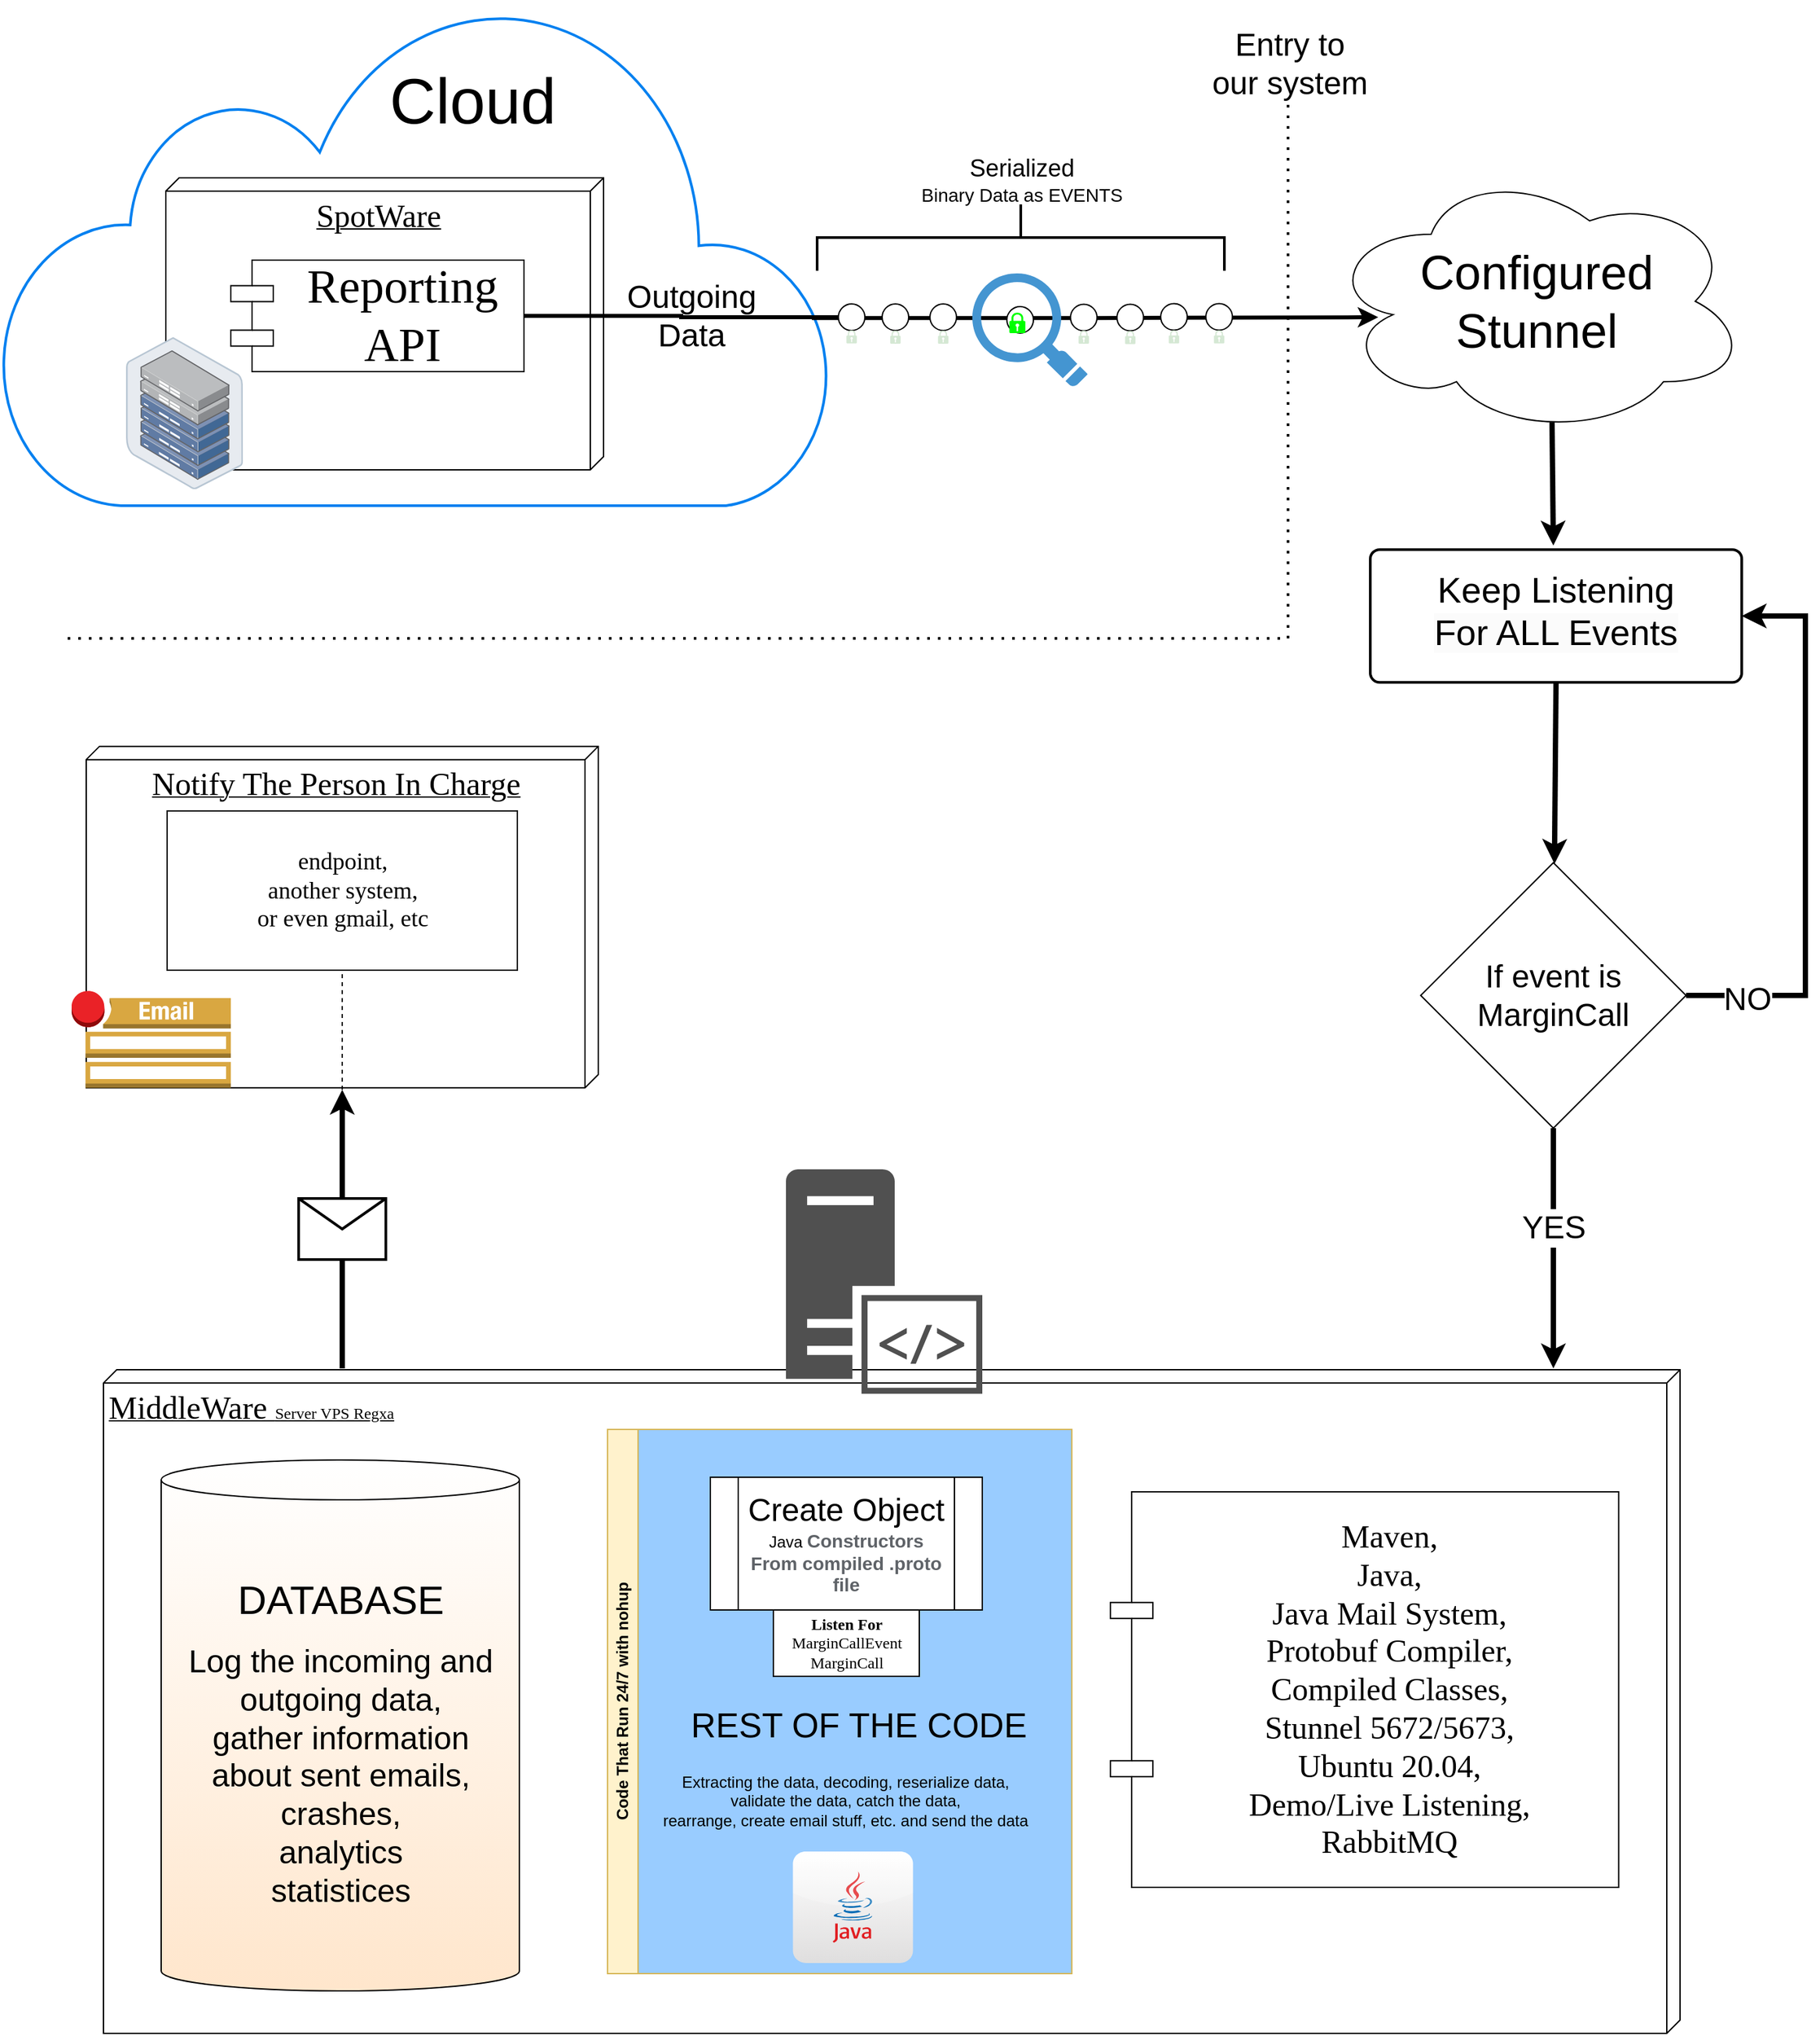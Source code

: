 <mxfile version="22.1.21" type="github">
  <diagram name="Page-1" id="5f0bae14-7c28-e335-631c-24af17079c00">
    <mxGraphModel dx="3754" dy="2357" grid="1" gridSize="10" guides="1" tooltips="1" connect="1" arrows="1" fold="1" page="1" pageScale="1" pageWidth="1654" pageHeight="1169" background="none" math="0" shadow="0">
      <root>
        <mxCell id="0" />
        <mxCell id="1" parent="0" />
        <mxCell id="39150e848f15840c-3" value="&lt;font style=&quot;font-size: 24px;&quot;&gt;MiddleWare &lt;/font&gt;Server VPS Regxa" style="verticalAlign=top;align=left;spacingTop=8;spacingLeft=2;spacingRight=12;shape=cube;size=10;direction=south;fontStyle=4;html=1;rounded=0;shadow=0;comic=0;labelBackgroundColor=none;strokeWidth=1;fontFamily=Verdana;fontSize=12" parent="1" vertex="1">
          <mxGeometry x="-483" y="1001.02" width="1188.5" height="500" as="geometry" />
        </mxCell>
        <mxCell id="8QEgMLqhfqmSk67ohwxv-77" value="" style="rounded=1;whiteSpace=wrap;html=1;absoluteArcSize=1;arcSize=14;strokeWidth=2;" vertex="1" parent="1">
          <mxGeometry x="472" y="383.07" width="280" height="100" as="geometry" />
        </mxCell>
        <mxCell id="8QEgMLqhfqmSk67ohwxv-10" value="" style="html=1;verticalLabelPosition=bottom;align=center;labelBackgroundColor=#ffffff;verticalAlign=top;strokeWidth=2;strokeColor=#0080F0;shadow=0;dashed=0;shape=mxgraph.ios7.icons.cloud;" vertex="1" parent="1">
          <mxGeometry x="-560" y="-30" width="626.67" height="380" as="geometry" />
        </mxCell>
        <mxCell id="wri180PLoIIAqy83a-aI-10" value="Code That Run 24/7 with nohup" style="swimlane;horizontal=0;whiteSpace=wrap;html=1;fillColor=#fff2cc;strokeColor=#d6b656;gradientColor=none;swimlaneFillColor=#99CCFF;" parent="1" vertex="1">
          <mxGeometry x="-103" y="1046.02" width="350" height="410" as="geometry" />
        </mxCell>
        <mxCell id="wri180PLoIIAqy83a-aI-11" value="&lt;font style=&quot;font-size: 26px;&quot;&gt;REST OF THE CODE&lt;/font&gt;" style="text;html=1;align=center;verticalAlign=middle;resizable=0;points=[];autosize=1;strokeColor=none;fillColor=none;" parent="wri180PLoIIAqy83a-aI-10" vertex="1">
          <mxGeometry x="49" y="203" width="280" height="40" as="geometry" />
        </mxCell>
        <mxCell id="wri180PLoIIAqy83a-aI-12" value="Extracting the data, decoding, reserialize data, &lt;br&gt;validate the data, catch the data,&lt;br&gt;rearrange, create email stuff, etc. and send the data" style="text;html=1;align=center;verticalAlign=middle;resizable=0;points=[];autosize=1;strokeColor=none;fillColor=none;" parent="wri180PLoIIAqy83a-aI-10" vertex="1">
          <mxGeometry x="29" y="250" width="300" height="60" as="geometry" />
        </mxCell>
        <mxCell id="wri180PLoIIAqy83a-aI-30" value="" style="dashed=0;outlineConnect=0;html=1;align=center;labelPosition=center;verticalLabelPosition=bottom;verticalAlign=top;shape=mxgraph.webicons.java;gradientColor=#DFDEDE" parent="wri180PLoIIAqy83a-aI-10" vertex="1">
          <mxGeometry x="139.75" y="317.98" width="90.5" height="83.98" as="geometry" />
        </mxCell>
        <mxCell id="39150e848f15840c-1" value="&lt;span style=&quot;font-size: 24px;&quot;&gt;SpotWare&lt;/span&gt;" style="verticalAlign=top;align=center;spacingTop=8;spacingLeft=2;spacingRight=12;shape=cube;size=10;direction=south;fontStyle=4;html=1;rounded=0;shadow=0;comic=0;labelBackgroundColor=none;strokeWidth=1;fontFamily=Verdana;fontSize=12" parent="1" vertex="1">
          <mxGeometry x="-436" y="103" width="330" height="220" as="geometry" />
        </mxCell>
        <mxCell id="39150e848f15840c-2" value="&lt;font style=&quot;font-size: 24px;&quot;&gt;Notify The Person In Charge&lt;/font&gt;" style="verticalAlign=top;align=center;spacingTop=8;spacingLeft=2;spacingRight=12;shape=cube;size=10;direction=south;fontStyle=4;html=1;rounded=0;shadow=0;comic=0;labelBackgroundColor=none;strokeWidth=1;fontFamily=Verdana;fontSize=12" parent="1" vertex="1">
          <mxGeometry x="-496" y="531.33" width="386" height="257.33" as="geometry" />
        </mxCell>
        <mxCell id="39150e848f15840c-5" value="&lt;font style=&quot;font-size: 36px;&quot;&gt;Reporting&lt;br&gt;API&lt;/font&gt;" style="shape=component;align=center;spacingLeft=36;rounded=0;shadow=0;comic=0;labelBackgroundColor=none;strokeWidth=1;fontFamily=Verdana;fontSize=12;html=1;" parent="1" vertex="1">
          <mxGeometry x="-387" y="165" width="221" height="84" as="geometry" />
        </mxCell>
        <mxCell id="39150e848f15840c-8" value="&lt;font style=&quot;font-size: 18px;&quot;&gt;endpoint,&lt;br&gt;another system,&lt;br&gt;or even gmail, etc&lt;/font&gt;" style="html=1;rounded=0;shadow=0;comic=0;labelBackgroundColor=none;strokeWidth=1;fontFamily=Verdana;fontSize=12;align=center;" parent="1" vertex="1">
          <mxGeometry x="-435" y="580" width="264.01" height="120" as="geometry" />
        </mxCell>
        <mxCell id="39150e848f15840c-10" value="&lt;font style=&quot;font-size: 24px;&quot;&gt;Maven,&lt;br&gt;Java,&lt;br&gt;Java Mail System,&lt;br&gt;Protobuf Compiler,&lt;br&gt;Compiled Classes,&lt;br&gt;Stunnel 5672/5673,&lt;br&gt;Ubuntu 20.04,&lt;br&gt;Demo/Live Listening,&lt;br&gt;RabbitMQ&lt;/font&gt;" style="shape=component;align=center;spacingLeft=36;rounded=0;shadow=0;comic=0;labelBackgroundColor=none;strokeWidth=1;fontFamily=Verdana;fontSize=12;html=1;" parent="1" vertex="1">
          <mxGeometry x="276.1" y="1093.02" width="383.14" height="298" as="geometry" />
        </mxCell>
        <mxCell id="39150e848f15840c-12" style="edgeStyle=none;rounded=0;html=1;dashed=1;labelBackgroundColor=none;startArrow=none;startFill=0;startSize=8;endArrow=none;endFill=0;endSize=16;fontFamily=Verdana;fontSize=12;entryX=0.5;entryY=1;entryDx=0;entryDy=0;" parent="1" target="39150e848f15840c-8" edge="1">
          <mxGeometry relative="1" as="geometry">
            <mxPoint x="-303" y="790" as="sourcePoint" />
            <mxPoint x="-303" y="720" as="targetPoint" />
          </mxGeometry>
        </mxCell>
        <mxCell id="39150e848f15840c-14" style="edgeStyle=elbowEdgeStyle;rounded=0;html=1;labelBackgroundColor=none;startArrow=none;startFill=0;startSize=8;endArrow=none;endFill=0;endSize=16;fontFamily=Verdana;fontSize=12;strokeWidth=3;" parent="1" source="39150e848f15840c-6" target="39150e848f15840c-5" edge="1">
          <mxGeometry relative="1" as="geometry" />
        </mxCell>
        <mxCell id="wri180PLoIIAqy83a-aI-6" value="&lt;b&gt;Listen For &lt;/b&gt;&lt;br&gt;MarginCallEvent&lt;br&gt;MarginCall" style="html=1;rounded=0;shadow=0;comic=0;labelBackgroundColor=none;strokeWidth=1;fontFamily=Verdana;fontSize=12;align=center;" parent="1" vertex="1">
          <mxGeometry x="22" y="1182.02" width="110" height="50" as="geometry" />
        </mxCell>
        <mxCell id="wri180PLoIIAqy83a-aI-9" value="&lt;font style=&quot;font-size: 24px;&quot;&gt;Create Object&lt;/font&gt; Java&amp;nbsp;&lt;span style=&quot;font-weight: bold; color: rgb(95, 99, 104); font-family: arial, sans-serif; font-size: 14px; text-align: left; background-color: rgb(255, 255, 255);&quot;&gt;Constructors&lt;br&gt;From compiled .proto&lt;br&gt;file&lt;br&gt;&lt;/span&gt;" style="shape=process;whiteSpace=wrap;html=1;backgroundOutline=1;" parent="1" vertex="1">
          <mxGeometry x="-25.5" y="1082.02" width="205" height="100" as="geometry" />
        </mxCell>
        <mxCell id="wri180PLoIIAqy83a-aI-13" value="&lt;font style=&quot;&quot;&gt;&lt;font style=&quot;font-size: 30px;&quot;&gt;DATABASE&lt;br&gt;&lt;/font&gt;&lt;br&gt;&lt;font style=&quot;font-size: 24px;&quot;&gt;Log the incoming and outgoing data,&lt;br&gt;gather information&lt;br&gt;about sent emails,&lt;br&gt;crashes,&lt;br&gt;analytics&lt;br&gt;statistices&lt;/font&gt;&lt;/font&gt;" style="shape=cylinder3;whiteSpace=wrap;html=1;boundedLbl=1;backgroundOutline=1;size=15;gradientColor=#FFE6CC;" parent="1" vertex="1">
          <mxGeometry x="-439.5" y="1069" width="270" height="400" as="geometry" />
        </mxCell>
        <mxCell id="wri180PLoIIAqy83a-aI-18" value="&lt;font style=&quot;font-size: 36px;&quot;&gt;Configured&lt;br&gt;Stunnel&lt;/font&gt;" style="ellipse;shape=cloud;whiteSpace=wrap;html=1;" parent="1" vertex="1">
          <mxGeometry x="438.23" y="95" width="318.54" height="202" as="geometry" />
        </mxCell>
        <mxCell id="wri180PLoIIAqy83a-aI-25" value="" style="image;points=[];aspect=fixed;html=1;align=center;shadow=0;dashed=0;image=img/lib/allied_telesis/storage/Datacenter_Server_Half_Rack_ToR.svg;" parent="1" vertex="1">
          <mxGeometry x="-466" y="223" width="88.2" height="114.6" as="geometry" />
        </mxCell>
        <mxCell id="wri180PLoIIAqy83a-aI-26" value="" style="outlineConnect=0;dashed=0;verticalLabelPosition=bottom;verticalAlign=top;align=center;html=1;shape=mxgraph.aws3.email_notification;fillColor=#D9A741;gradientColor=none;" parent="1" vertex="1">
          <mxGeometry x="-507" y="715.59" width="120" height="73.07" as="geometry" />
        </mxCell>
        <mxCell id="8QEgMLqhfqmSk67ohwxv-3" style="edgeStyle=orthogonalEdgeStyle;rounded=0;orthogonalLoop=1;jettySize=auto;html=1;exitX=0.975;exitY=0.628;exitDx=0;exitDy=0;strokeWidth=3;exitPerimeter=0;" edge="1" parent="1" source="8QEgMLqhfqmSk67ohwxv-10">
          <mxGeometry relative="1" as="geometry">
            <mxPoint x="478" y="208" as="targetPoint" />
            <Array as="points">
              <mxPoint x="267" y="209" />
            </Array>
          </mxGeometry>
        </mxCell>
        <mxCell id="8QEgMLqhfqmSk67ohwxv-4" value="&lt;font style=&quot;font-size: 24px;&quot;&gt;Outgoing&lt;br&gt;Data&lt;/font&gt;" style="text;html=1;align=center;verticalAlign=middle;resizable=0;points=[];autosize=1;strokeColor=none;fillColor=none;rotation=0;" vertex="1" parent="1">
          <mxGeometry x="-100" y="172" width="120" height="70" as="geometry" />
        </mxCell>
        <mxCell id="8QEgMLqhfqmSk67ohwxv-11" value="&lt;font style=&quot;font-size: 48px;&quot;&gt;Cloud&lt;/font&gt;" style="text;html=1;align=center;verticalAlign=middle;resizable=0;points=[];autosize=1;strokeColor=none;fillColor=none;" vertex="1" parent="1">
          <mxGeometry x="-280" y="10" width="150" height="70" as="geometry" />
        </mxCell>
        <mxCell id="8QEgMLqhfqmSk67ohwxv-19" value="" style="ellipse;whiteSpace=wrap;html=1;rounded=0;shadow=0;comic=0;labelBackgroundColor=none;strokeWidth=1;fontFamily=Verdana;fontSize=12;align=center;" vertex="1" parent="1">
          <mxGeometry x="198.04" y="200" width="20" height="20" as="geometry" />
        </mxCell>
        <mxCell id="8QEgMLqhfqmSk67ohwxv-20" value="" style="shape=image;html=1;verticalAlign=top;verticalLabelPosition=bottom;labelBackgroundColor=#ffffff;imageAspect=0;aspect=fixed;image=https://cdn3.iconfinder.com/data/icons/webdesigncreative/free_icons_64x64_png/Binary-words.png" vertex="1" parent="1">
          <mxGeometry x="194.04" y="196" width="28" height="28" as="geometry" />
        </mxCell>
        <mxCell id="8QEgMLqhfqmSk67ohwxv-26" value="" style="endArrow=classic;html=1;rounded=0;strokeWidth=4;" edge="1" parent="1">
          <mxGeometry relative="1" as="geometry">
            <mxPoint x="-303" y="1000" as="sourcePoint" />
            <mxPoint x="-303" y="790" as="targetPoint" />
          </mxGeometry>
        </mxCell>
        <mxCell id="8QEgMLqhfqmSk67ohwxv-27" value="" style="shape=message;html=1;outlineConnect=0;strokeWidth=2;" vertex="1" parent="8QEgMLqhfqmSk67ohwxv-26">
          <mxGeometry width="65.71" height="46" relative="1" as="geometry">
            <mxPoint x="-32.86" y="-23" as="offset" />
          </mxGeometry>
        </mxCell>
        <mxCell id="8QEgMLqhfqmSk67ohwxv-15" value="" style="shape=image;html=1;verticalAlign=top;verticalLabelPosition=bottom;labelBackgroundColor=#ffffff;imageAspect=0;aspect=fixed;image=https://cdn1.iconfinder.com/data/icons/nuvola2/128x128/mimetypes/binary.png" vertex="1" parent="1">
          <mxGeometry x="189.92" y="192" width="32" height="32" as="geometry" />
        </mxCell>
        <mxCell id="8QEgMLqhfqmSk67ohwxv-16" value="" style="shadow=0;dashed=0;html=1;strokeColor=none;fillColor=#4495D1;labelPosition=center;verticalLabelPosition=bottom;verticalAlign=top;align=center;outlineConnect=0;shape=mxgraph.veeam.magnifying_glass;pointerEvents=1;" vertex="1" parent="1">
          <mxGeometry x="172" y="175" width="86.85" height="85.6" as="geometry" />
        </mxCell>
        <mxCell id="8QEgMLqhfqmSk67ohwxv-32" value="" style="strokeWidth=2;html=1;shape=mxgraph.flowchart.annotation_2;align=left;labelPosition=right;pointerEvents=1;rotation=90;" vertex="1" parent="1">
          <mxGeometry x="183.5" y="-5.5" width="50" height="307" as="geometry" />
        </mxCell>
        <mxCell id="8QEgMLqhfqmSk67ohwxv-33" value="&lt;font style=&quot;font-size: 18px;&quot;&gt;Serialized&lt;/font&gt;&lt;br&gt;&lt;font style=&quot;font-size: 14px;&quot;&gt;Binary Data as EVENTS&lt;/font&gt;" style="text;html=1;align=center;verticalAlign=middle;resizable=0;points=[];autosize=1;strokeColor=none;fillColor=none;" vertex="1" parent="1">
          <mxGeometry x="118.5" y="80" width="180" height="50" as="geometry" />
        </mxCell>
        <mxCell id="8QEgMLqhfqmSk67ohwxv-34" value="" style="ellipse;whiteSpace=wrap;html=1;rounded=0;shadow=0;comic=0;labelBackgroundColor=none;strokeWidth=1;fontFamily=Verdana;fontSize=12;align=center;" vertex="1" parent="1">
          <mxGeometry x="246" y="198.25" width="20" height="20" as="geometry" />
        </mxCell>
        <mxCell id="8QEgMLqhfqmSk67ohwxv-35" value="" style="shape=image;html=1;verticalAlign=top;verticalLabelPosition=bottom;labelBackgroundColor=#ffffff;imageAspect=0;aspect=fixed;image=https://cdn3.iconfinder.com/data/icons/webdesigncreative/free_icons_64x64_png/Binary-words.png" vertex="1" parent="1">
          <mxGeometry x="242" y="194.25" width="28" height="28" as="geometry" />
        </mxCell>
        <mxCell id="8QEgMLqhfqmSk67ohwxv-36" value="" style="ellipse;whiteSpace=wrap;html=1;rounded=0;shadow=0;comic=0;labelBackgroundColor=none;strokeWidth=1;fontFamily=Verdana;fontSize=12;align=center;" vertex="1" parent="1">
          <mxGeometry x="281.04" y="198.25" width="20" height="20" as="geometry" />
        </mxCell>
        <mxCell id="8QEgMLqhfqmSk67ohwxv-37" value="" style="shape=image;html=1;verticalAlign=top;verticalLabelPosition=bottom;labelBackgroundColor=#ffffff;imageAspect=0;aspect=fixed;image=https://cdn3.iconfinder.com/data/icons/webdesigncreative/free_icons_64x64_png/Binary-words.png" vertex="1" parent="1">
          <mxGeometry x="279.29" y="196.5" width="23.5" height="23.5" as="geometry" />
        </mxCell>
        <mxCell id="8QEgMLqhfqmSk67ohwxv-38" value="" style="ellipse;whiteSpace=wrap;html=1;rounded=0;shadow=0;comic=0;labelBackgroundColor=none;strokeWidth=1;fontFamily=Verdana;fontSize=12;align=center;" vertex="1" parent="1">
          <mxGeometry x="314" y="197.75" width="20" height="20" as="geometry" />
        </mxCell>
        <mxCell id="8QEgMLqhfqmSk67ohwxv-39" value="" style="shape=image;html=1;verticalAlign=top;verticalLabelPosition=bottom;labelBackgroundColor=#ffffff;imageAspect=0;aspect=fixed;image=https://cdn3.iconfinder.com/data/icons/webdesigncreative/free_icons_64x64_png/Binary-words.png" vertex="1" parent="1">
          <mxGeometry x="310" y="193.75" width="28" height="28" as="geometry" />
        </mxCell>
        <mxCell id="8QEgMLqhfqmSk67ohwxv-40" value="" style="ellipse;whiteSpace=wrap;html=1;rounded=0;shadow=0;comic=0;labelBackgroundColor=none;strokeWidth=1;fontFamily=Verdana;fontSize=12;align=center;" vertex="1" parent="1">
          <mxGeometry x="348.04" y="197.75" width="20" height="20" as="geometry" />
        </mxCell>
        <mxCell id="8QEgMLqhfqmSk67ohwxv-41" value="" style="shape=image;html=1;verticalAlign=top;verticalLabelPosition=bottom;labelBackgroundColor=#ffffff;imageAspect=0;aspect=fixed;image=https://cdn3.iconfinder.com/data/icons/webdesigncreative/free_icons_64x64_png/Binary-words.png" vertex="1" parent="1">
          <mxGeometry x="344.04" y="193.75" width="28" height="28" as="geometry" />
        </mxCell>
        <mxCell id="8QEgMLqhfqmSk67ohwxv-42" value="" style="ellipse;whiteSpace=wrap;html=1;rounded=0;shadow=0;comic=0;labelBackgroundColor=none;strokeWidth=1;fontFamily=Verdana;fontSize=12;align=center;" vertex="1" parent="1">
          <mxGeometry x="104.0" y="198" width="20" height="20" as="geometry" />
        </mxCell>
        <mxCell id="8QEgMLqhfqmSk67ohwxv-43" value="" style="shape=image;html=1;verticalAlign=top;verticalLabelPosition=bottom;labelBackgroundColor=#ffffff;imageAspect=0;aspect=fixed;image=https://cdn3.iconfinder.com/data/icons/webdesigncreative/free_icons_64x64_png/Binary-words.png" vertex="1" parent="1">
          <mxGeometry x="100.0" y="194" width="28" height="28" as="geometry" />
        </mxCell>
        <mxCell id="8QEgMLqhfqmSk67ohwxv-44" value="" style="ellipse;whiteSpace=wrap;html=1;rounded=0;shadow=0;comic=0;labelBackgroundColor=none;strokeWidth=1;fontFamily=Verdana;fontSize=12;align=center;" vertex="1" parent="1">
          <mxGeometry x="140.04" y="198" width="20" height="20" as="geometry" />
        </mxCell>
        <mxCell id="8QEgMLqhfqmSk67ohwxv-45" value="" style="shape=image;html=1;verticalAlign=top;verticalLabelPosition=bottom;labelBackgroundColor=#ffffff;imageAspect=0;aspect=fixed;image=https://cdn3.iconfinder.com/data/icons/webdesigncreative/free_icons_64x64_png/Binary-words.png" vertex="1" parent="1">
          <mxGeometry x="136.04" y="194" width="28" height="28" as="geometry" />
        </mxCell>
        <mxCell id="8QEgMLqhfqmSk67ohwxv-52" value="" style="sketch=0;aspect=fixed;pointerEvents=1;shadow=0;dashed=0;html=1;strokeColor=none;labelPosition=center;verticalLabelPosition=bottom;verticalAlign=top;align=center;fillColor=#D5E8D4;shape=mxgraph.mscae.enterprise.lock" vertex="1" parent="1">
          <mxGeometry x="146.14" y="218" width="7.8" height="10" as="geometry" />
        </mxCell>
        <mxCell id="8QEgMLqhfqmSk67ohwxv-53" value="" style="sketch=0;aspect=fixed;pointerEvents=1;shadow=0;dashed=0;html=1;strokeColor=none;labelPosition=center;verticalLabelPosition=bottom;verticalAlign=top;align=center;fillColor=#D5E8D4;shape=mxgraph.mscae.enterprise.lock" vertex="1" parent="1">
          <mxGeometry x="252.1" y="218" width="7.8" height="10" as="geometry" />
        </mxCell>
        <mxCell id="8QEgMLqhfqmSk67ohwxv-54" value="" style="sketch=0;aspect=fixed;pointerEvents=1;shadow=0;dashed=0;html=1;strokeColor=none;labelPosition=center;verticalLabelPosition=bottom;verticalAlign=top;align=center;fillColor=#D5E8D4;shape=mxgraph.mscae.enterprise.lock" vertex="1" parent="1">
          <mxGeometry x="287.14" y="218.25" width="7.8" height="10" as="geometry" />
        </mxCell>
        <mxCell id="8QEgMLqhfqmSk67ohwxv-55" value="" style="sketch=0;aspect=fixed;pointerEvents=1;shadow=0;dashed=0;html=1;strokeColor=none;labelPosition=center;verticalLabelPosition=bottom;verticalAlign=top;align=center;fillColor=#D5E8D4;shape=mxgraph.mscae.enterprise.lock" vertex="1" parent="1">
          <mxGeometry x="320.1" y="217.75" width="7.8" height="10" as="geometry" />
        </mxCell>
        <mxCell id="8QEgMLqhfqmSk67ohwxv-56" value="" style="sketch=0;aspect=fixed;pointerEvents=1;shadow=0;dashed=0;html=1;strokeColor=none;labelPosition=center;verticalLabelPosition=bottom;verticalAlign=top;align=center;fillColor=#D5E8D4;shape=mxgraph.mscae.enterprise.lock" vertex="1" parent="1">
          <mxGeometry x="354.14" y="217.75" width="7.8" height="10" as="geometry" />
        </mxCell>
        <mxCell id="8QEgMLqhfqmSk67ohwxv-58" value="" style="sketch=0;aspect=fixed;pointerEvents=1;shadow=0;dashed=0;html=1;strokeColor=none;labelPosition=center;verticalLabelPosition=bottom;verticalAlign=top;align=center;fillColor=#00FF00;shape=mxgraph.mscae.enterprise.lock" vertex="1" parent="1">
          <mxGeometry x="199.88" y="204.5" width="12.09" height="15.5" as="geometry" />
        </mxCell>
        <mxCell id="39150e848f15840c-6" value="" style="ellipse;whiteSpace=wrap;html=1;rounded=0;shadow=0;comic=0;labelBackgroundColor=none;strokeWidth=1;fontFamily=Verdana;fontSize=12;align=center;" parent="1" vertex="1">
          <mxGeometry x="71" y="198" width="20" height="20" as="geometry" />
        </mxCell>
        <mxCell id="wri180PLoIIAqy83a-aI-20" value="" style="sketch=0;aspect=fixed;pointerEvents=1;shadow=0;dashed=0;html=1;strokeColor=none;labelPosition=center;verticalLabelPosition=bottom;verticalAlign=top;align=center;fillColor=#D5E8D4;shape=mxgraph.mscae.enterprise.lock" parent="1" vertex="1">
          <mxGeometry x="77.1" y="217.75" width="7.8" height="10" as="geometry" />
        </mxCell>
        <mxCell id="8QEgMLqhfqmSk67ohwxv-18" value="" style="shape=image;html=1;verticalAlign=top;verticalLabelPosition=bottom;labelBackgroundColor=#ffffff;imageAspect=0;aspect=fixed;image=https://cdn3.iconfinder.com/data/icons/webdesigncreative/free_icons_64x64_png/Binary-words.png" vertex="1" parent="1">
          <mxGeometry x="67" y="194" width="28" height="28" as="geometry" />
        </mxCell>
        <mxCell id="8QEgMLqhfqmSk67ohwxv-51" value="" style="sketch=0;aspect=fixed;pointerEvents=1;shadow=0;dashed=0;html=1;strokeColor=none;labelPosition=center;verticalLabelPosition=bottom;verticalAlign=top;align=center;fillColor=#D5E8D4;shape=mxgraph.mscae.enterprise.lock" vertex="1" parent="1">
          <mxGeometry x="110.1" y="218" width="7.8" height="10" as="geometry" />
        </mxCell>
        <mxCell id="8QEgMLqhfqmSk67ohwxv-59" value="" style="edgeStyle=none;orthogonalLoop=1;jettySize=auto;html=1;rounded=0;strokeWidth=4;exitX=0.5;exitY=1;exitDx=0;exitDy=0;" edge="1" parent="1" source="8QEgMLqhfqmSk67ohwxv-69">
          <mxGeometry width="100" relative="1" as="geometry">
            <mxPoint x="608.081" y="862.001" as="sourcePoint" />
            <mxPoint x="610" y="1000" as="targetPoint" />
            <Array as="points" />
          </mxGeometry>
        </mxCell>
        <mxCell id="8QEgMLqhfqmSk67ohwxv-72" value="&lt;font style=&quot;font-size: 24px;&quot;&gt;YES&lt;/font&gt;" style="edgeLabel;html=1;align=center;verticalAlign=middle;resizable=0;points=[];" vertex="1" connectable="0" parent="8QEgMLqhfqmSk67ohwxv-59">
          <mxGeometry x="-0.174" relative="1" as="geometry">
            <mxPoint as="offset" />
          </mxGeometry>
        </mxCell>
        <mxCell id="8QEgMLqhfqmSk67ohwxv-60" value="" style="endArrow=none;dashed=1;html=1;dashPattern=1 3;strokeWidth=2;rounded=0;" edge="1" parent="1">
          <mxGeometry width="50" height="50" relative="1" as="geometry">
            <mxPoint x="410" y="450" as="sourcePoint" />
            <mxPoint x="410" y="30" as="targetPoint" />
          </mxGeometry>
        </mxCell>
        <mxCell id="8QEgMLqhfqmSk67ohwxv-61" value="&lt;font style=&quot;font-size: 24px;&quot;&gt;Entry to&lt;br&gt;our system&lt;/font&gt;" style="edgeLabel;html=1;align=center;verticalAlign=middle;resizable=0;points=[];" vertex="1" connectable="0" parent="8QEgMLqhfqmSk67ohwxv-60">
          <mxGeometry x="0.824" relative="1" as="geometry">
            <mxPoint x="1" y="-50" as="offset" />
          </mxGeometry>
        </mxCell>
        <mxCell id="8QEgMLqhfqmSk67ohwxv-63" value="" style="pointerEvents=1;shadow=0;dashed=0;html=1;strokeColor=none;fillColor=#505050;labelPosition=center;verticalLabelPosition=bottom;verticalAlign=top;outlineConnect=0;align=center;shape=mxgraph.office.servers.server_side_code;gradientColor=none;" vertex="1" parent="1">
          <mxGeometry x="31.5" y="850" width="148" height="169.14" as="geometry" />
        </mxCell>
        <mxCell id="8QEgMLqhfqmSk67ohwxv-70" value="" style="edgeStyle=none;orthogonalLoop=1;jettySize=auto;html=1;rounded=0;strokeWidth=4;exitX=0.5;exitY=1;exitDx=0;exitDy=0;" edge="1" parent="1" source="8QEgMLqhfqmSk67ohwxv-77" target="8QEgMLqhfqmSk67ohwxv-69">
          <mxGeometry width="100" relative="1" as="geometry">
            <mxPoint x="610.004" y="500" as="sourcePoint" />
            <mxPoint x="610" y="540" as="targetPoint" />
            <Array as="points" />
          </mxGeometry>
        </mxCell>
        <mxCell id="8QEgMLqhfqmSk67ohwxv-73" style="edgeStyle=orthogonalEdgeStyle;rounded=0;orthogonalLoop=1;jettySize=auto;html=1;exitX=1;exitY=0.5;exitDx=0;exitDy=0;entryX=1;entryY=0.5;entryDx=0;entryDy=0;strokeWidth=4;" edge="1" parent="1" source="8QEgMLqhfqmSk67ohwxv-69" target="8QEgMLqhfqmSk67ohwxv-77">
          <mxGeometry relative="1" as="geometry">
            <mxPoint x="870" y="350" as="targetPoint" />
            <Array as="points">
              <mxPoint x="800" y="719" />
              <mxPoint x="800" y="433" />
            </Array>
          </mxGeometry>
        </mxCell>
        <mxCell id="8QEgMLqhfqmSk67ohwxv-78" value="&lt;font style=&quot;font-size: 24px;&quot;&gt;NO&lt;/font&gt;" style="edgeLabel;html=1;align=center;verticalAlign=middle;resizable=0;points=[];" vertex="1" connectable="0" parent="8QEgMLqhfqmSk67ohwxv-73">
          <mxGeometry x="-0.778" y="-3" relative="1" as="geometry">
            <mxPoint x="-1" as="offset" />
          </mxGeometry>
        </mxCell>
        <mxCell id="8QEgMLqhfqmSk67ohwxv-69" value="&lt;font style=&quot;font-size: 24px;&quot;&gt;If event is&lt;br&gt;MarginCall&lt;/font&gt;" style="rhombus;whiteSpace=wrap;html=1;" vertex="1" parent="1">
          <mxGeometry x="510" y="619" width="200" height="200" as="geometry" />
        </mxCell>
        <mxCell id="8QEgMLqhfqmSk67ohwxv-75" value="" style="edgeStyle=none;orthogonalLoop=1;jettySize=auto;html=1;rounded=0;strokeWidth=4;" edge="1" parent="1">
          <mxGeometry width="100" relative="1" as="geometry">
            <mxPoint x="609" y="287.09" as="sourcePoint" />
            <mxPoint x="610" y="380" as="targetPoint" />
            <Array as="points" />
          </mxGeometry>
        </mxCell>
        <mxCell id="8QEgMLqhfqmSk67ohwxv-76" value="&lt;font style=&quot;font-size: 27px;&quot;&gt;&lt;span style=&quot;color: rgb(0, 0, 0); font-family: Helvetica; font-style: normal; font-variant-ligatures: normal; font-variant-caps: normal; font-weight: 400; letter-spacing: normal; orphans: 2; text-indent: 0px; text-transform: none; widows: 2; word-spacing: 0px; -webkit-text-stroke-width: 0px; background-color: rgb(255, 255, 255); text-decoration-thickness: initial; text-decoration-style: initial; text-decoration-color: initial; float: none; display: inline !important;&quot;&gt;Keep Listening&lt;/span&gt;&lt;br style=&quot;border-color: var(--border-color); color: rgb(0, 0, 0); font-family: Helvetica; font-style: normal; font-variant-ligatures: normal; font-variant-caps: normal; font-weight: 400; letter-spacing: normal; orphans: 2; text-indent: 0px; text-transform: none; widows: 2; word-spacing: 0px; -webkit-text-stroke-width: 0px; text-decoration-thickness: initial; text-decoration-style: initial; text-decoration-color: initial; background-color: rgb(251, 251, 251);&quot;&gt;&lt;span style=&quot;border-color: var(--border-color); color: rgb(0, 0, 0); font-family: Helvetica; font-style: normal; font-variant-ligatures: normal; font-variant-caps: normal; font-weight: 400; letter-spacing: normal; orphans: 2; text-indent: 0px; text-transform: none; widows: 2; word-spacing: 0px; -webkit-text-stroke-width: 0px; text-decoration-thickness: initial; text-decoration-style: initial; text-decoration-color: initial; background-color: rgb(251, 251, 251);&quot;&gt;For ALL Events&lt;/span&gt;&lt;/font&gt;" style="text;whiteSpace=wrap;html=1;align=center;" vertex="1" parent="1">
          <mxGeometry x="506.67" y="391" width="210" height="80" as="geometry" />
        </mxCell>
        <mxCell id="8QEgMLqhfqmSk67ohwxv-80" value="" style="endArrow=none;dashed=1;html=1;dashPattern=1 3;strokeWidth=2;rounded=0;" edge="1" parent="1">
          <mxGeometry width="50" height="50" relative="1" as="geometry">
            <mxPoint x="-510" y="450" as="sourcePoint" />
            <mxPoint x="410" y="450" as="targetPoint" />
          </mxGeometry>
        </mxCell>
      </root>
    </mxGraphModel>
  </diagram>
</mxfile>
